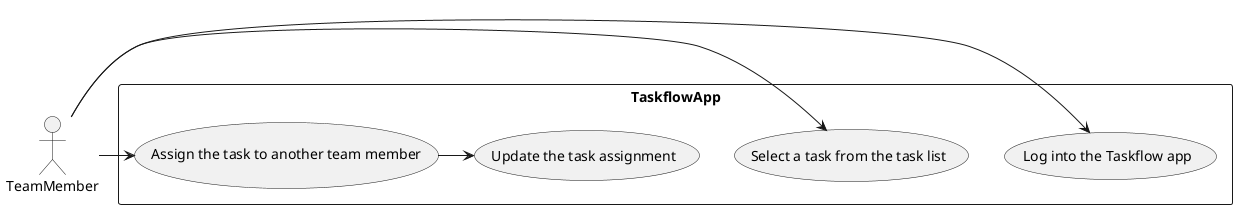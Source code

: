 @startuml
actor TeamMember

rectangle TaskflowApp {
    usecase "Log into the Taskflow app" as UC1
    usecase "Select a task from the task list" as UC2
    usecase "Assign the task to another team member" as UC3
    usecase "Update the task assignment" as UC4
}

TeamMember -> UC1
TeamMember -> UC2
TeamMember -> UC3
UC3 -> UC4

@enduml